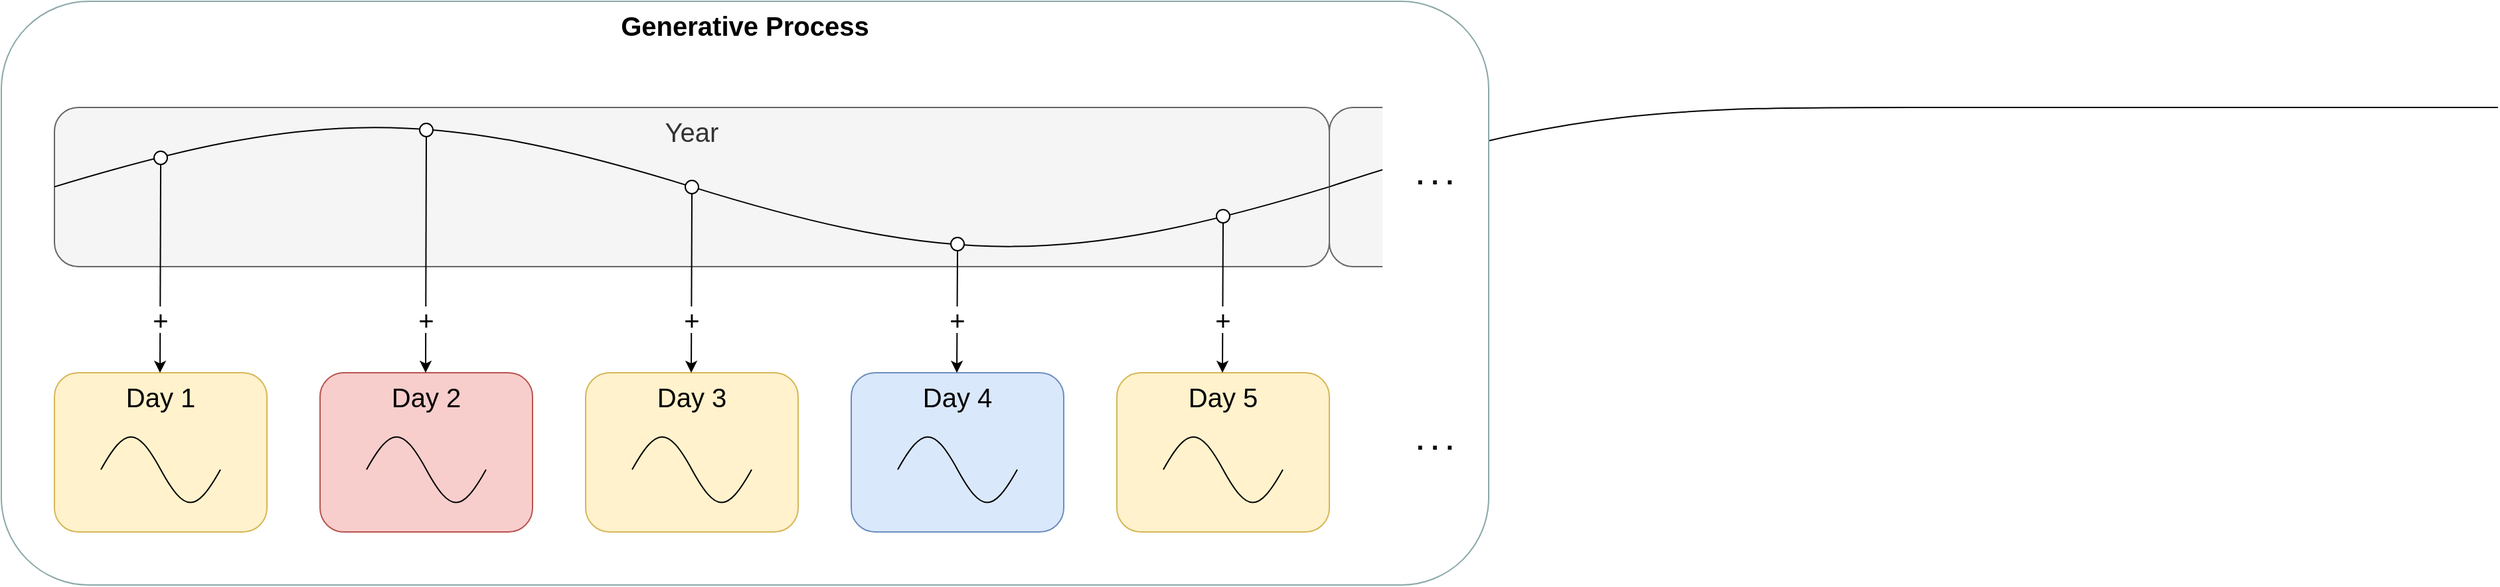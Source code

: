 <mxfile version="14.6.13" type="device"><diagram id="i0JS70VPFW-E5h1xvTe6" name="Page-1"><mxGraphModel dx="2031" dy="1166" grid="1" gridSize="10" guides="1" tooltips="1" connect="1" arrows="1" fold="1" page="1" pageScale="1" pageWidth="850" pageHeight="1100" math="1" shadow="0"><root><mxCell id="0"/><mxCell id="1" parent="0"/><mxCell id="KCu9eUVH-GVM6sIDUIyl-67" value="Generative Process" style="rounded=1;whiteSpace=wrap;html=1;fontSize=20;strokeColor=#8AA7A8;fillColor=#ffffff;verticalAlign=top;fontStyle=1" vertex="1" parent="1"><mxGeometry width="1120" height="440" as="geometry"/></mxCell><mxCell id="KCu9eUVH-GVM6sIDUIyl-30" value="Day 1" style="rounded=1;whiteSpace=wrap;html=1;fontSize=20;verticalAlign=top;fillColor=#fff2cc;strokeColor=#d6b656;" vertex="1" parent="1"><mxGeometry x="40" y="280" width="160" height="120" as="geometry"/></mxCell><mxCell id="KCu9eUVH-GVM6sIDUIyl-32" value="" style="pointerEvents=1;verticalLabelPosition=bottom;shadow=0;dashed=0;align=center;html=1;verticalAlign=top;shape=mxgraph.electrical.waveforms.sine_wave;fontSize=20;" vertex="1" parent="1"><mxGeometry x="75" y="320" width="90" height="66.18" as="geometry"/></mxCell><mxCell id="KCu9eUVH-GVM6sIDUIyl-33" value="Day 2" style="rounded=1;whiteSpace=wrap;html=1;fontSize=20;verticalAlign=top;fillColor=#f8cecc;strokeColor=#b85450;" vertex="1" parent="1"><mxGeometry x="240" y="280" width="160" height="120" as="geometry"/></mxCell><mxCell id="KCu9eUVH-GVM6sIDUIyl-34" value="" style="pointerEvents=1;verticalLabelPosition=bottom;shadow=0;dashed=0;align=center;html=1;verticalAlign=top;shape=mxgraph.electrical.waveforms.sine_wave;fontSize=20;" vertex="1" parent="1"><mxGeometry x="275" y="320" width="90" height="66.18" as="geometry"/></mxCell><mxCell id="KCu9eUVH-GVM6sIDUIyl-35" value="Day 3" style="rounded=1;whiteSpace=wrap;html=1;fontSize=20;verticalAlign=top;fillColor=#fff2cc;strokeColor=#d6b656;" vertex="1" parent="1"><mxGeometry x="440" y="280" width="160" height="120" as="geometry"/></mxCell><mxCell id="KCu9eUVH-GVM6sIDUIyl-36" value="" style="pointerEvents=1;verticalLabelPosition=bottom;shadow=0;dashed=0;align=center;html=1;verticalAlign=top;shape=mxgraph.electrical.waveforms.sine_wave;fontSize=20;" vertex="1" parent="1"><mxGeometry x="475" y="320" width="90" height="66.18" as="geometry"/></mxCell><mxCell id="KCu9eUVH-GVM6sIDUIyl-37" value="Day 4" style="rounded=1;whiteSpace=wrap;html=1;fontSize=20;verticalAlign=top;fillColor=#dae8fc;strokeColor=#6c8ebf;" vertex="1" parent="1"><mxGeometry x="640" y="280" width="160" height="120" as="geometry"/></mxCell><mxCell id="KCu9eUVH-GVM6sIDUIyl-38" value="" style="pointerEvents=1;verticalLabelPosition=bottom;shadow=0;dashed=0;align=center;html=1;verticalAlign=top;shape=mxgraph.electrical.waveforms.sine_wave;fontSize=20;" vertex="1" parent="1"><mxGeometry x="675" y="320" width="90" height="66.18" as="geometry"/></mxCell><mxCell id="KCu9eUVH-GVM6sIDUIyl-39" value="Day 5" style="rounded=1;whiteSpace=wrap;html=1;fontSize=20;verticalAlign=top;fillColor=#fff2cc;strokeColor=#d6b656;" vertex="1" parent="1"><mxGeometry x="840" y="280" width="160" height="120" as="geometry"/></mxCell><mxCell id="KCu9eUVH-GVM6sIDUIyl-40" value="" style="pointerEvents=1;verticalLabelPosition=bottom;shadow=0;dashed=0;align=center;html=1;verticalAlign=top;shape=mxgraph.electrical.waveforms.sine_wave;fontSize=20;" vertex="1" parent="1"><mxGeometry x="875" y="320" width="90" height="66.18" as="geometry"/></mxCell><mxCell id="KCu9eUVH-GVM6sIDUIyl-41" value="Year" style="rounded=1;whiteSpace=wrap;html=1;fontSize=20;verticalAlign=top;fillColor=#f5f5f5;strokeColor=#666666;fontColor=#333333;" vertex="1" parent="1"><mxGeometry x="40" y="80" width="960" height="120" as="geometry"/></mxCell><mxCell id="KCu9eUVH-GVM6sIDUIyl-42" value="" style="pointerEvents=1;verticalLabelPosition=bottom;shadow=0;dashed=0;align=center;html=1;verticalAlign=top;shape=mxgraph.electrical.waveforms.sine_wave;fontSize=20;" vertex="1" parent="1"><mxGeometry x="40" y="80" width="960" height="120" as="geometry"/></mxCell><mxCell id="KCu9eUVH-GVM6sIDUIyl-43" value="" style="endArrow=classic;html=1;fontSize=20;exitX=0.5;exitY=1;exitDx=0;exitDy=0;" edge="1" parent="1" source="KCu9eUVH-GVM6sIDUIyl-51"><mxGeometry x="0.46" width="50" height="50" relative="1" as="geometry"><mxPoint x="119.5" y="200" as="sourcePoint"/><mxPoint x="119.5" y="280" as="targetPoint"/><mxPoint as="offset"/></mxGeometry></mxCell><mxCell id="KCu9eUVH-GVM6sIDUIyl-46" value="" style="endArrow=classic;html=1;fontSize=20;exitX=0.5;exitY=1;exitDx=0;exitDy=0;" edge="1" parent="1" source="KCu9eUVH-GVM6sIDUIyl-52"><mxGeometry x="0.553" width="50" height="50" relative="1" as="geometry"><mxPoint x="319.5" y="200" as="sourcePoint"/><mxPoint x="319.5" y="280" as="targetPoint"/><mxPoint as="offset"/></mxGeometry></mxCell><mxCell id="KCu9eUVH-GVM6sIDUIyl-47" value="" style="endArrow=classic;html=1;fontSize=20;exitX=0.5;exitY=1;exitDx=0;exitDy=0;" edge="1" parent="1" source="KCu9eUVH-GVM6sIDUIyl-54"><mxGeometry width="50" height="50" relative="1" as="geometry"><mxPoint x="519.5" y="200" as="sourcePoint"/><mxPoint x="519.5" y="280" as="targetPoint"/></mxGeometry></mxCell><mxCell id="KCu9eUVH-GVM6sIDUIyl-48" value="" style="endArrow=classic;html=1;fontSize=20;exitX=0.5;exitY=1;exitDx=0;exitDy=0;" edge="1" parent="1" source="KCu9eUVH-GVM6sIDUIyl-56"><mxGeometry width="50" height="50" relative="1" as="geometry"><mxPoint x="719.5" y="200" as="sourcePoint"/><mxPoint x="719.5" y="280" as="targetPoint"/></mxGeometry></mxCell><mxCell id="KCu9eUVH-GVM6sIDUIyl-49" value="" style="endArrow=classic;html=1;fontSize=20;exitX=0.5;exitY=1;exitDx=0;exitDy=0;" edge="1" parent="1" source="KCu9eUVH-GVM6sIDUIyl-57"><mxGeometry width="50" height="50" relative="1" as="geometry"><mxPoint x="919.5" y="200" as="sourcePoint"/><mxPoint x="919.5" y="280" as="targetPoint"/></mxGeometry></mxCell><mxCell id="KCu9eUVH-GVM6sIDUIyl-51" value="" style="shape=ellipse;html=1;fontSize=20;" vertex="1" parent="1"><mxGeometry x="115" y="113" width="10" height="10" as="geometry"/></mxCell><mxCell id="KCu9eUVH-GVM6sIDUIyl-52" value="" style="shape=ellipse;html=1;fontSize=20;" vertex="1" parent="1"><mxGeometry x="315" y="92" width="10" height="10" as="geometry"/></mxCell><mxCell id="KCu9eUVH-GVM6sIDUIyl-54" value="" style="shape=ellipse;html=1;fontSize=20;" vertex="1" parent="1"><mxGeometry x="515" y="135" width="10" height="10" as="geometry"/></mxCell><mxCell id="KCu9eUVH-GVM6sIDUIyl-56" value="" style="shape=ellipse;html=1;fontSize=20;" vertex="1" parent="1"><mxGeometry x="715" y="178" width="10" height="10" as="geometry"/></mxCell><mxCell id="KCu9eUVH-GVM6sIDUIyl-57" value="" style="shape=ellipse;html=1;fontSize=20;" vertex="1" parent="1"><mxGeometry x="915" y="157" width="10" height="10" as="geometry"/></mxCell><mxCell id="KCu9eUVH-GVM6sIDUIyl-62" value="+" style="text;html=1;align=center;verticalAlign=middle;whiteSpace=wrap;rounded=0;fontSize=20;fillColor=#ffffff;" vertex="1" parent="1"><mxGeometry x="100" y="230" width="40" height="20" as="geometry"/></mxCell><mxCell id="KCu9eUVH-GVM6sIDUIyl-63" value="+" style="text;html=1;align=center;verticalAlign=middle;whiteSpace=wrap;rounded=0;fontSize=20;fillColor=#ffffff;" vertex="1" parent="1"><mxGeometry x="300" y="230" width="40" height="20" as="geometry"/></mxCell><mxCell id="KCu9eUVH-GVM6sIDUIyl-64" value="+" style="text;html=1;align=center;verticalAlign=middle;whiteSpace=wrap;rounded=0;fontSize=20;fillColor=#ffffff;" vertex="1" parent="1"><mxGeometry x="500" y="230" width="40" height="20" as="geometry"/></mxCell><mxCell id="KCu9eUVH-GVM6sIDUIyl-65" value="+" style="text;html=1;align=center;verticalAlign=middle;whiteSpace=wrap;rounded=0;fontSize=20;fillColor=#ffffff;" vertex="1" parent="1"><mxGeometry x="700" y="230" width="40" height="20" as="geometry"/></mxCell><mxCell id="KCu9eUVH-GVM6sIDUIyl-66" value="+" style="text;html=1;align=center;verticalAlign=middle;whiteSpace=wrap;rounded=0;fontSize=20;fillColor=#ffffff;" vertex="1" parent="1"><mxGeometry x="900" y="230" width="40" height="20" as="geometry"/></mxCell><mxCell id="KCu9eUVH-GVM6sIDUIyl-68" value=". . ." style="text;html=1;strokeColor=none;fillColor=none;align=center;verticalAlign=middle;whiteSpace=wrap;rounded=0;fontSize=20;fontStyle=1" vertex="1" parent="1"><mxGeometry x="1060" y="320" width="39" height="20" as="geometry"/></mxCell><mxCell id="KCu9eUVH-GVM6sIDUIyl-71" value="" style="rounded=1;whiteSpace=wrap;html=1;fontSize=20;verticalAlign=top;fillColor=#f5f5f5;strokeColor=#666666;fontColor=#333333;" vertex="1" parent="1"><mxGeometry x="1000" y="80" width="120" height="120" as="geometry"/></mxCell><mxCell id="KCu9eUVH-GVM6sIDUIyl-72" value="" style="pointerEvents=1;verticalLabelPosition=bottom;shadow=0;dashed=0;align=center;html=1;verticalAlign=top;shape=stencil(lZLBEoIgEIafhiujSyodG6sX6NCZlJKpwEEte/vAxWbUOjTDhe9n/935WcLyphK1JBCJppZFS9iWADyEVeJ0cxicUiHknMYZEi3uEuFBaV98FI/wuGmtucqnKttQpnQlrWpRfQarNc0ST9iORBvH/WF5YbR2Myijm4HtZ/rZWHmxptPlRBjlWvieC2GU78bPGPU4QoQDvfC2YnSdIJm3nZoUnUWXGAtjTiHFwh4QQUp5yKlnwX71Qf/Zp0A5n9pnMWUwtf/E+cue5Y7/iMdtwPBlXxN3ZBH6QHFrBvAG);fontSize=20;gradientDirection=east;fillColor=none;" vertex="1" parent="1"><mxGeometry x="1000" y="80" width="880" height="120" as="geometry"/></mxCell><mxCell id="KCu9eUVH-GVM6sIDUIyl-80" value="" style="rounded=0;whiteSpace=wrap;html=1;fontSize=20;strokeColor=none;" vertex="1" parent="1"><mxGeometry x="1040" y="70" width="80" height="140" as="geometry"/></mxCell><mxCell id="KCu9eUVH-GVM6sIDUIyl-69" value=". . ." style="text;html=1;strokeColor=none;fillColor=none;align=center;verticalAlign=middle;whiteSpace=wrap;rounded=0;fontSize=20;fontStyle=1" vertex="1" parent="1"><mxGeometry x="1060" y="120" width="39" height="20" as="geometry"/></mxCell><mxCell id="KCu9eUVH-GVM6sIDUIyl-81" value="" style="endArrow=none;html=1;fontSize=20;entryX=1;entryY=0.5;entryDx=0;entryDy=0;strokeColor=#8AA7A8;" edge="1" parent="1" target="KCu9eUVH-GVM6sIDUIyl-67"><mxGeometry width="50" height="50" relative="1" as="geometry"><mxPoint x="1120" y="70" as="sourcePoint"/><mxPoint x="1170" y="20" as="targetPoint"/></mxGeometry></mxCell></root></mxGraphModel></diagram></mxfile>